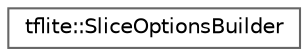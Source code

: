 digraph "Graphical Class Hierarchy"
{
 // LATEX_PDF_SIZE
  bgcolor="transparent";
  edge [fontname=Helvetica,fontsize=10,labelfontname=Helvetica,labelfontsize=10];
  node [fontname=Helvetica,fontsize=10,shape=box,height=0.2,width=0.4];
  rankdir="LR";
  Node0 [id="Node000000",label="tflite::SliceOptionsBuilder",height=0.2,width=0.4,color="grey40", fillcolor="white", style="filled",URL="$structtflite_1_1_slice_options_builder.html",tooltip=" "];
}
